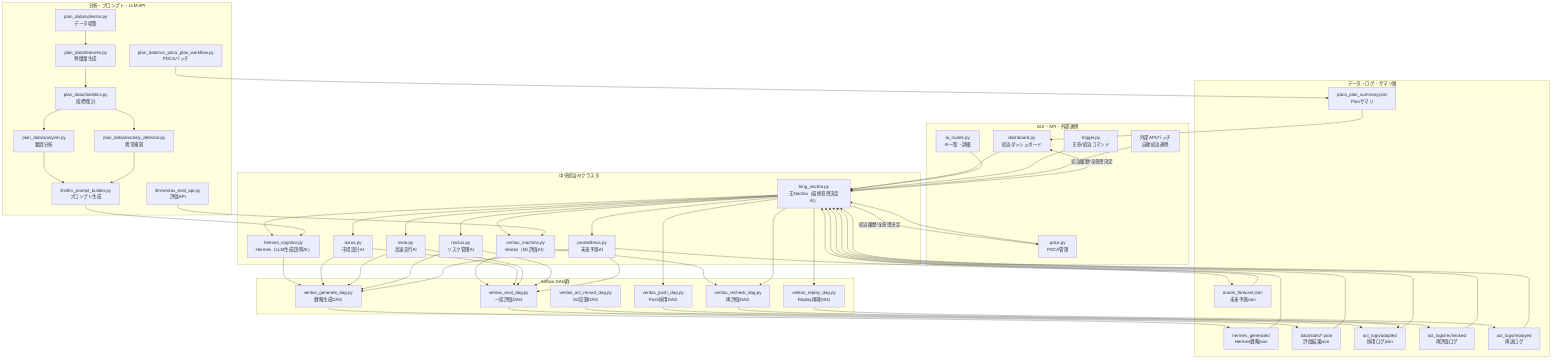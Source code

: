 flowchart TD

%% --- 1. GUI/API/外部連携（最上段） ---
subgraph GUI_API["GUI・API・外部連携"]
  direction TB
  DASHBOARD["dashboard.py\n統治ダッシュボード"]
  PDCA_PANEL["pdca.py\nPDCA管理"]
  AI_PANEL["ai_routes.py\nAI一覧・詳細"]
  TRIGGER_PANEL["trigger.py\n王命/統治コマンド"]
  API["外部API/バッチ\n自動統治連携"]
end

%% --- 2. 中央統治AIクラスタ（王・臣下AI） ---
subgraph KINGDOM["中央統治AIクラスタ"]
  direction TB
  NOCTRIA["king_noctria.py\n王Noctria（最終意思決定AI）"]
  HERMES["hermes_cognitor.py\nHermes（LLM生成/説明AI）"]
  VERITAS["veritas_machina.py\nVeritas（ML評価AI）"]
  AURUS["aurus.py\n市場設計AI"]
  LEVIA["levia.py\n高速実行AI"]
  NOCTUS["noctus.py\nリスク管理AI"]
  PROMETHEUS["prometheus.py\n未来予測AI"]
end

%% --- 3. Airflow DAG Cluster（実行基盤） ---
subgraph DAGS["Airflow DAG群"]
  direction TB
  GEN_DAG["veritas_generate_dag.py\n戦略生成DAG"]
  EVAL_DAG["veritas_eval_dag.py\n一括評価DAG"]
  RECHECK_DAG["veritas_recheck_dag.py\n再評価DAG"]
  ACT_DAG["veritas_act_record_dag.py\nAct記録DAG"]
  PUSH_DAG["veritas_push_dag.py\nPush採用DAG"]
  REPLAY_DAG["veritas_replay_dag.py\nReplay再現DAG"]
end

%% --- 4. データ/ログ/サマリ層（下段） ---
subgraph DATA["データ・ログ・サマリ層"]
  direction TB
  STRATEGY_JSON["hermes_generated\nHermes戦略json"]
  EVALRES_JSON["data/stats/*.json\n評価結果json"]
  ACTLOG_JSON["act_logs/adopted\n採用ログjson"]
  RECHECK_JSON["act_logs/rechecked\n再評価ログ"]
  REPLAY_JSON["act_logs/replayed\n再送ログ"]
  PLAN_SUMMARY_JSON["pdca_plan_summary.json\nPlanサマリ"]
  ORACLE_FORECAST_JSON["oracle_forecast.json\n未来予測json"]
end

%% --- 5. Plan Data & LLM API層（最下段・左側） ---
subgraph PLAN_LLM["分析・プロンプト・LLM API"]
  direction TB
  PLAN_COLLECT["plan_data/collector.py\nデータ収集"]
  PLAN_FEATURE["plan_data/features.py\n特徴量生成"]
  PLAN_STAT["plan_data/statistics.py\n指標/集計"]
  PLAN_ANALYZER["plan_data/analyzer.py\n要因分析"]
  PLAN_ANOMALY["plan_data/anomaly_detector.py\n異常検知"]
  LLM_PROMPT["llm/llm_prompt_builder.py\nプロンプト生成"]
  LLM_EVALAPI["llm/veritas_eval_api.py\n評価API"]
  PLAN_PDCA_BATCH["plan_data/run_pdca_plan_workflow.py\nPDCAバッチ"]
end

%% === レイヤー間接続（上→下順に整理） ===

%% 1. GUI/API層→中央統治AI
DASHBOARD --> NOCTRIA
PDCA_PANEL --> NOCTRIA
AI_PANEL --> NOCTRIA
TRIGGER_PANEL --> NOCTRIA
API --> NOCTRIA

%% 2. Noctria王→臣下AI
NOCTRIA --> HERMES
NOCTRIA --> VERITAS
NOCTRIA --> AURUS
NOCTRIA --> LEVIA
NOCTRIA --> NOCTUS
NOCTRIA --> PROMETHEUS

%% 3. 各AI→DAG
HERMES --> GEN_DAG
VERITAS --> EVAL_DAG
VERITAS --> RECHECK_DAG
NOCTRIA --> RECHECK_DAG
NOCTRIA --> REPLAY_DAG
NOCTRIA --> PUSH_DAG
AURUS --> GEN_DAG
AURUS --> EVAL_DAG
LEVIA --> GEN_DAG
LEVIA --> EVAL_DAG
NOCTUS --> GEN_DAG
NOCTUS --> EVAL_DAG
PROMETHEUS --> GEN_DAG
PROMETHEUS --> EVAL_DAG

%% 4. DAG→データ層
GEN_DAG --> STRATEGY_JSON
EVAL_DAG --> EVALRES_JSON
RECHECK_DAG --> RECHECK_JSON
ACT_DAG --> ACTLOG_JSON
PUSH_DAG --> ACTLOG_JSON
REPLAY_DAG --> REPLAY_JSON

%% 5. データ層→王・GUI
STRATEGY_JSON --> NOCTRIA
EVALRES_JSON --> NOCTRIA
RECHECK_JSON --> NOCTRIA
ACTLOG_JSON --> NOCTRIA
REPLAY_JSON --> NOCTRIA
PLAN_SUMMARY_JSON --> DASHBOARD
ORACLE_FORECAST_JSON --> NOCTRIA

%% 6. Plan Data & LLM連携
PLAN_COLLECT --> PLAN_FEATURE
PLAN_FEATURE --> PLAN_STAT
PLAN_STAT --> PLAN_ANALYZER
PLAN_STAT --> PLAN_ANOMALY
PLAN_ANALYZER --> LLM_PROMPT
PLAN_ANOMALY --> LLM_PROMPT
LLM_PROMPT --> HERMES
LLM_EVALAPI --> VERITAS
PLAN_PDCA_BATCH --> PLAN_SUMMARY_JSON

%% 7. PROMETHEUS→未来予測json
PROMETHEUS --> ORACLE_FORECAST_JSON

%% 8. Noctria統治履歴→ダッシュボード
NOCTRIA -- 統治履歴/全意思決定 --> DASHBOARD
NOCTRIA -- 統治履歴/全意思決定 --> PDCA_PANEL